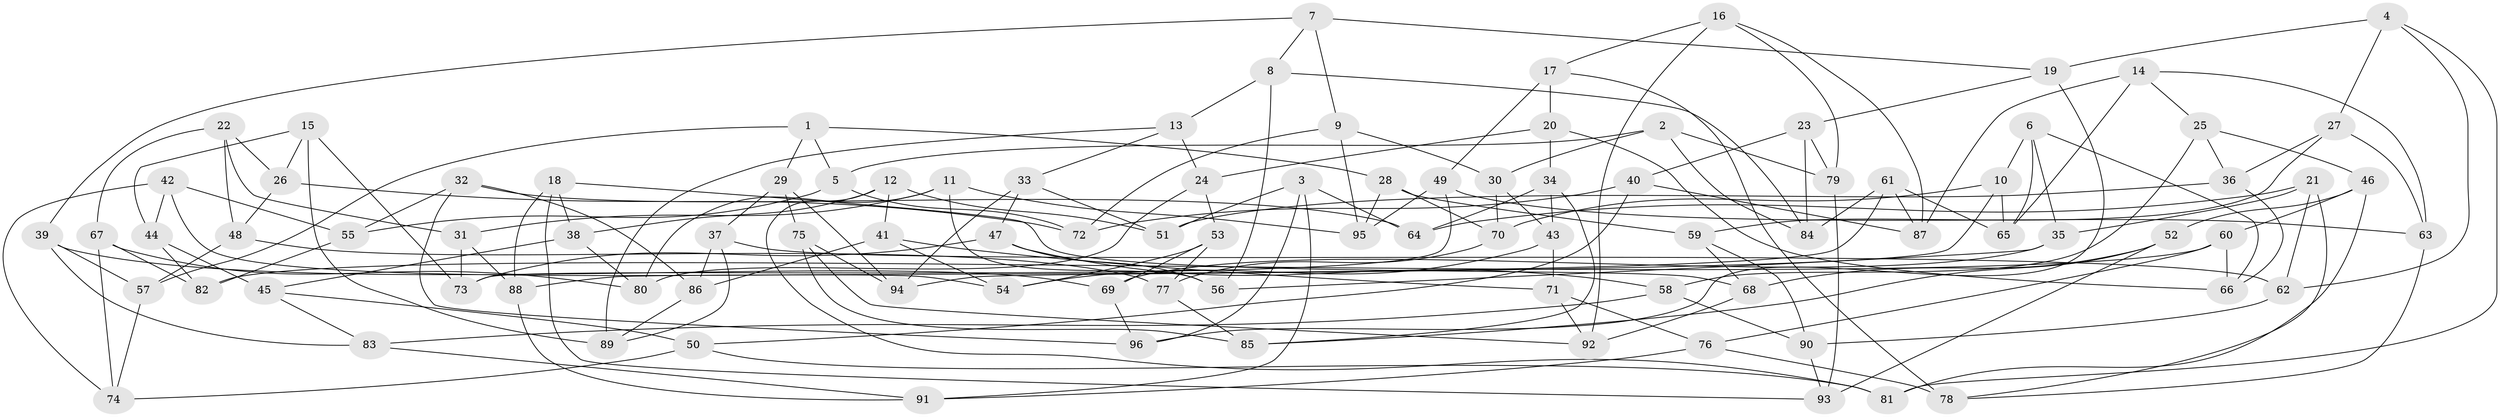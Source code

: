 // Generated by graph-tools (version 1.1) at 2025/03/03/09/25 03:03:00]
// undirected, 96 vertices, 192 edges
graph export_dot {
graph [start="1"]
  node [color=gray90,style=filled];
  1;
  2;
  3;
  4;
  5;
  6;
  7;
  8;
  9;
  10;
  11;
  12;
  13;
  14;
  15;
  16;
  17;
  18;
  19;
  20;
  21;
  22;
  23;
  24;
  25;
  26;
  27;
  28;
  29;
  30;
  31;
  32;
  33;
  34;
  35;
  36;
  37;
  38;
  39;
  40;
  41;
  42;
  43;
  44;
  45;
  46;
  47;
  48;
  49;
  50;
  51;
  52;
  53;
  54;
  55;
  56;
  57;
  58;
  59;
  60;
  61;
  62;
  63;
  64;
  65;
  66;
  67;
  68;
  69;
  70;
  71;
  72;
  73;
  74;
  75;
  76;
  77;
  78;
  79;
  80;
  81;
  82;
  83;
  84;
  85;
  86;
  87;
  88;
  89;
  90;
  91;
  92;
  93;
  94;
  95;
  96;
  1 -- 5;
  1 -- 29;
  1 -- 28;
  1 -- 57;
  2 -- 79;
  2 -- 5;
  2 -- 30;
  2 -- 84;
  3 -- 64;
  3 -- 96;
  3 -- 51;
  3 -- 91;
  4 -- 19;
  4 -- 81;
  4 -- 27;
  4 -- 62;
  5 -- 55;
  5 -- 72;
  6 -- 35;
  6 -- 66;
  6 -- 10;
  6 -- 65;
  7 -- 19;
  7 -- 8;
  7 -- 39;
  7 -- 9;
  8 -- 84;
  8 -- 13;
  8 -- 56;
  9 -- 95;
  9 -- 30;
  9 -- 72;
  10 -- 65;
  10 -- 94;
  10 -- 70;
  11 -- 95;
  11 -- 31;
  11 -- 80;
  11 -- 56;
  12 -- 81;
  12 -- 51;
  12 -- 38;
  12 -- 41;
  13 -- 89;
  13 -- 24;
  13 -- 33;
  14 -- 87;
  14 -- 63;
  14 -- 25;
  14 -- 65;
  15 -- 89;
  15 -- 73;
  15 -- 44;
  15 -- 26;
  16 -- 87;
  16 -- 92;
  16 -- 17;
  16 -- 79;
  17 -- 20;
  17 -- 78;
  17 -- 49;
  18 -- 68;
  18 -- 88;
  18 -- 93;
  18 -- 38;
  19 -- 23;
  19 -- 96;
  20 -- 34;
  20 -- 66;
  20 -- 24;
  21 -- 64;
  21 -- 62;
  21 -- 78;
  21 -- 35;
  22 -- 26;
  22 -- 31;
  22 -- 48;
  22 -- 67;
  23 -- 84;
  23 -- 79;
  23 -- 40;
  24 -- 53;
  24 -- 80;
  25 -- 58;
  25 -- 36;
  25 -- 46;
  26 -- 72;
  26 -- 48;
  27 -- 59;
  27 -- 36;
  27 -- 63;
  28 -- 59;
  28 -- 95;
  28 -- 70;
  29 -- 94;
  29 -- 37;
  29 -- 75;
  30 -- 43;
  30 -- 70;
  31 -- 73;
  31 -- 88;
  32 -- 55;
  32 -- 64;
  32 -- 86;
  32 -- 96;
  33 -- 51;
  33 -- 94;
  33 -- 47;
  34 -- 85;
  34 -- 64;
  34 -- 43;
  35 -- 69;
  35 -- 56;
  36 -- 66;
  36 -- 51;
  37 -- 89;
  37 -- 86;
  37 -- 62;
  38 -- 45;
  38 -- 80;
  39 -- 57;
  39 -- 69;
  39 -- 83;
  40 -- 87;
  40 -- 72;
  40 -- 50;
  41 -- 71;
  41 -- 86;
  41 -- 54;
  42 -- 74;
  42 -- 54;
  42 -- 55;
  42 -- 44;
  43 -- 71;
  43 -- 54;
  44 -- 45;
  44 -- 82;
  45 -- 50;
  45 -- 83;
  46 -- 81;
  46 -- 52;
  46 -- 60;
  47 -- 56;
  47 -- 73;
  47 -- 58;
  48 -- 57;
  48 -- 77;
  49 -- 73;
  49 -- 63;
  49 -- 95;
  50 -- 81;
  50 -- 74;
  52 -- 85;
  52 -- 93;
  52 -- 68;
  53 -- 69;
  53 -- 77;
  53 -- 54;
  55 -- 82;
  57 -- 74;
  58 -- 83;
  58 -- 90;
  59 -- 90;
  59 -- 68;
  60 -- 76;
  60 -- 82;
  60 -- 66;
  61 -- 87;
  61 -- 88;
  61 -- 65;
  61 -- 84;
  62 -- 90;
  63 -- 78;
  67 -- 80;
  67 -- 82;
  67 -- 74;
  68 -- 92;
  69 -- 96;
  70 -- 77;
  71 -- 92;
  71 -- 76;
  75 -- 94;
  75 -- 85;
  75 -- 92;
  76 -- 91;
  76 -- 78;
  77 -- 85;
  79 -- 93;
  83 -- 91;
  86 -- 89;
  88 -- 91;
  90 -- 93;
}
